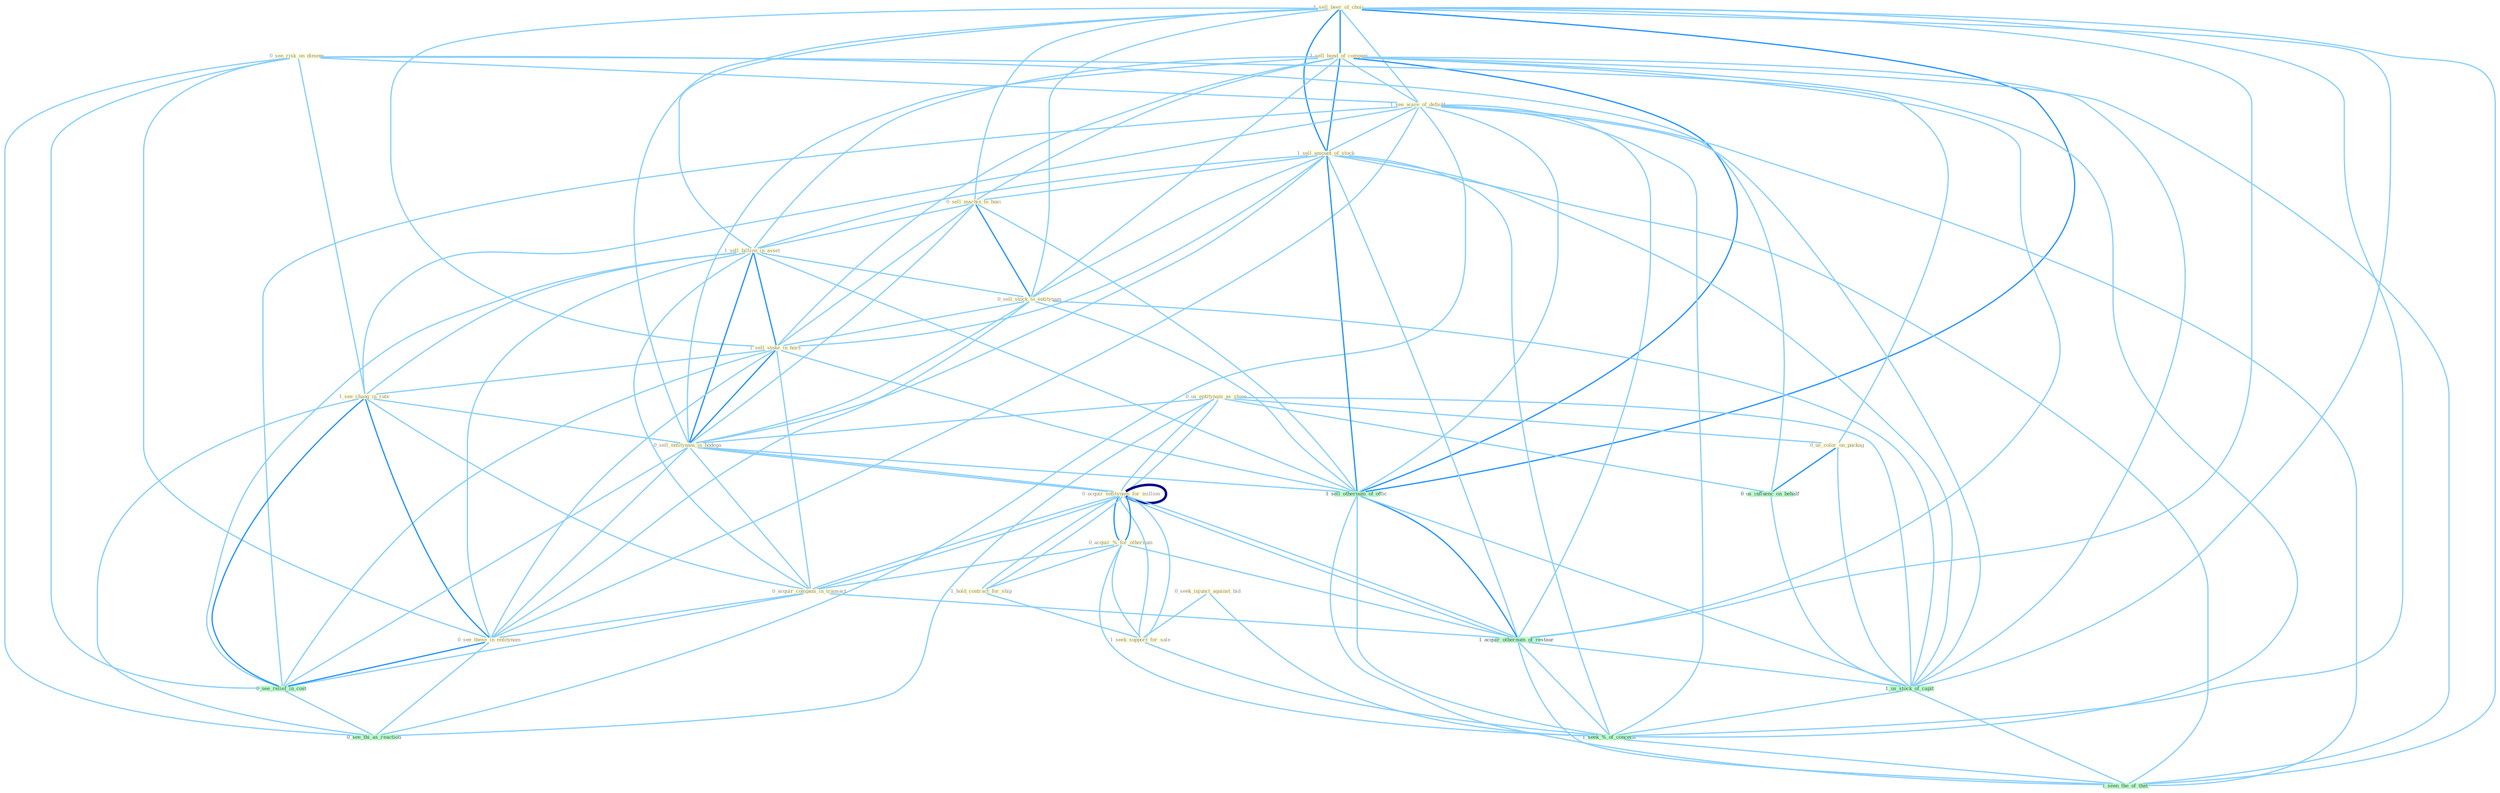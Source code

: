 Graph G{ 
    node
    [shape=polygon,style=filled,width=.5,height=.06,color="#BDFCC9",fixedsize=true,fontsize=4,
    fontcolor="#2f4f4f"];
    {node
    [color="#ffffe0", fontcolor="#8b7d6b"] "1_sell_beer_of_choic " "1_sell_bond_of_compani " "0_see_risk_on_dimens " "0_us_entitynam_as_stone " "1_see_wave_of_default " "0_acquir_entitynam_for_million " "0_acquir_%_for_othernum " "1_hold_contract_for_ship " "1_sell_amount_of_stock " "0_sell_machin_to_busi " "1_sell_billion_in_asset " "0_us_color_on_packag " "0_sell_stock_to_entitynam " "1_sell_stake_in_hors " "1_see_chang_in_rate " "0_seek_injunct_against_bid " "0_sell_entitynam_in_bodega " "0_acquir_compani_in_transact " "1_seek_support_for_sale " "0_see_these_in_entitynam "}
{node [color="#fff0f5", fontcolor="#b22222"]}
edge [color="#B0E2FF"];

	"1_sell_beer_of_choic " -- "1_sell_bond_of_compani " [w="2", color="#1e90ff" , len=0.8];
	"1_sell_beer_of_choic " -- "1_see_wave_of_default " [w="1", color="#87cefa" ];
	"1_sell_beer_of_choic " -- "1_sell_amount_of_stock " [w="2", color="#1e90ff" , len=0.8];
	"1_sell_beer_of_choic " -- "0_sell_machin_to_busi " [w="1", color="#87cefa" ];
	"1_sell_beer_of_choic " -- "1_sell_billion_in_asset " [w="1", color="#87cefa" ];
	"1_sell_beer_of_choic " -- "0_sell_stock_to_entitynam " [w="1", color="#87cefa" ];
	"1_sell_beer_of_choic " -- "1_sell_stake_in_hors " [w="1", color="#87cefa" ];
	"1_sell_beer_of_choic " -- "0_sell_entitynam_in_bodega " [w="1", color="#87cefa" ];
	"1_sell_beer_of_choic " -- "1_sell_othernum_of_offic " [w="2", color="#1e90ff" , len=0.8];
	"1_sell_beer_of_choic " -- "1_acquir_othernum_of_restaur " [w="1", color="#87cefa" ];
	"1_sell_beer_of_choic " -- "1_us_stock_of_capit " [w="1", color="#87cefa" ];
	"1_sell_beer_of_choic " -- "1_seek_%_of_concern " [w="1", color="#87cefa" ];
	"1_sell_beer_of_choic " -- "1_seen_the_of_that " [w="1", color="#87cefa" ];
	"1_sell_bond_of_compani " -- "1_see_wave_of_default " [w="1", color="#87cefa" ];
	"1_sell_bond_of_compani " -- "1_sell_amount_of_stock " [w="2", color="#1e90ff" , len=0.8];
	"1_sell_bond_of_compani " -- "0_sell_machin_to_busi " [w="1", color="#87cefa" ];
	"1_sell_bond_of_compani " -- "1_sell_billion_in_asset " [w="1", color="#87cefa" ];
	"1_sell_bond_of_compani " -- "0_sell_stock_to_entitynam " [w="1", color="#87cefa" ];
	"1_sell_bond_of_compani " -- "1_sell_stake_in_hors " [w="1", color="#87cefa" ];
	"1_sell_bond_of_compani " -- "0_sell_entitynam_in_bodega " [w="1", color="#87cefa" ];
	"1_sell_bond_of_compani " -- "1_sell_othernum_of_offic " [w="2", color="#1e90ff" , len=0.8];
	"1_sell_bond_of_compani " -- "1_acquir_othernum_of_restaur " [w="1", color="#87cefa" ];
	"1_sell_bond_of_compani " -- "1_us_stock_of_capit " [w="1", color="#87cefa" ];
	"1_sell_bond_of_compani " -- "1_seek_%_of_concern " [w="1", color="#87cefa" ];
	"1_sell_bond_of_compani " -- "1_seen_the_of_that " [w="1", color="#87cefa" ];
	"0_see_risk_on_dimens " -- "1_see_wave_of_default " [w="1", color="#87cefa" ];
	"0_see_risk_on_dimens " -- "0_us_color_on_packag " [w="1", color="#87cefa" ];
	"0_see_risk_on_dimens " -- "1_see_chang_in_rate " [w="1", color="#87cefa" ];
	"0_see_risk_on_dimens " -- "0_see_these_in_entitynam " [w="1", color="#87cefa" ];
	"0_see_risk_on_dimens " -- "0_us_influenc_on_behalf " [w="1", color="#87cefa" ];
	"0_see_risk_on_dimens " -- "0_see_relief_in_cost " [w="1", color="#87cefa" ];
	"0_see_risk_on_dimens " -- "0_see_thi_as_reaction " [w="1", color="#87cefa" ];
	"0_us_entitynam_as_stone " -- "0_acquir_entitynam_for_million " [w="1", color="#87cefa" ];
	"0_us_entitynam_as_stone " -- "0_us_color_on_packag " [w="1", color="#87cefa" ];
	"0_us_entitynam_as_stone " -- "0_sell_entitynam_in_bodega " [w="1", color="#87cefa" ];
	"0_us_entitynam_as_stone " -- "0_acquir_entitynam_for_million " [w="1", color="#87cefa" ];
	"0_us_entitynam_as_stone " -- "0_us_influenc_on_behalf " [w="1", color="#87cefa" ];
	"0_us_entitynam_as_stone " -- "0_see_thi_as_reaction " [w="1", color="#87cefa" ];
	"0_us_entitynam_as_stone " -- "1_us_stock_of_capit " [w="1", color="#87cefa" ];
	"1_see_wave_of_default " -- "1_sell_amount_of_stock " [w="1", color="#87cefa" ];
	"1_see_wave_of_default " -- "1_see_chang_in_rate " [w="1", color="#87cefa" ];
	"1_see_wave_of_default " -- "0_see_these_in_entitynam " [w="1", color="#87cefa" ];
	"1_see_wave_of_default " -- "1_sell_othernum_of_offic " [w="1", color="#87cefa" ];
	"1_see_wave_of_default " -- "0_see_relief_in_cost " [w="1", color="#87cefa" ];
	"1_see_wave_of_default " -- "0_see_thi_as_reaction " [w="1", color="#87cefa" ];
	"1_see_wave_of_default " -- "1_acquir_othernum_of_restaur " [w="1", color="#87cefa" ];
	"1_see_wave_of_default " -- "1_us_stock_of_capit " [w="1", color="#87cefa" ];
	"1_see_wave_of_default " -- "1_seek_%_of_concern " [w="1", color="#87cefa" ];
	"1_see_wave_of_default " -- "1_seen_the_of_that " [w="1", color="#87cefa" ];
	"0_acquir_entitynam_for_million " -- "0_acquir_%_for_othernum " [w="2", color="#1e90ff" , len=0.8];
	"0_acquir_entitynam_for_million " -- "1_hold_contract_for_ship " [w="1", color="#87cefa" ];
	"0_acquir_entitynam_for_million " -- "0_sell_entitynam_in_bodega " [w="1", color="#87cefa" ];
	"0_acquir_entitynam_for_million " -- "0_acquir_compani_in_transact " [w="1", color="#87cefa" ];
	"0_acquir_entitynam_for_million " -- "1_seek_support_for_sale " [w="1", color="#87cefa" ];
	"0_acquir_entitynam_for_million " -- "0_acquir_entitynam_for_million " [w="4", style=bold, color="#000080", len=0.4];
	"0_acquir_entitynam_for_million " -- "1_acquir_othernum_of_restaur " [w="1", color="#87cefa" ];
	"0_acquir_%_for_othernum " -- "1_hold_contract_for_ship " [w="1", color="#87cefa" ];
	"0_acquir_%_for_othernum " -- "0_acquir_compani_in_transact " [w="1", color="#87cefa" ];
	"0_acquir_%_for_othernum " -- "1_seek_support_for_sale " [w="1", color="#87cefa" ];
	"0_acquir_%_for_othernum " -- "0_acquir_entitynam_for_million " [w="2", color="#1e90ff" , len=0.8];
	"0_acquir_%_for_othernum " -- "1_acquir_othernum_of_restaur " [w="1", color="#87cefa" ];
	"0_acquir_%_for_othernum " -- "1_seek_%_of_concern " [w="1", color="#87cefa" ];
	"1_hold_contract_for_ship " -- "1_seek_support_for_sale " [w="1", color="#87cefa" ];
	"1_hold_contract_for_ship " -- "0_acquir_entitynam_for_million " [w="1", color="#87cefa" ];
	"1_sell_amount_of_stock " -- "0_sell_machin_to_busi " [w="1", color="#87cefa" ];
	"1_sell_amount_of_stock " -- "1_sell_billion_in_asset " [w="1", color="#87cefa" ];
	"1_sell_amount_of_stock " -- "0_sell_stock_to_entitynam " [w="1", color="#87cefa" ];
	"1_sell_amount_of_stock " -- "1_sell_stake_in_hors " [w="1", color="#87cefa" ];
	"1_sell_amount_of_stock " -- "0_sell_entitynam_in_bodega " [w="1", color="#87cefa" ];
	"1_sell_amount_of_stock " -- "1_sell_othernum_of_offic " [w="2", color="#1e90ff" , len=0.8];
	"1_sell_amount_of_stock " -- "1_acquir_othernum_of_restaur " [w="1", color="#87cefa" ];
	"1_sell_amount_of_stock " -- "1_us_stock_of_capit " [w="1", color="#87cefa" ];
	"1_sell_amount_of_stock " -- "1_seek_%_of_concern " [w="1", color="#87cefa" ];
	"1_sell_amount_of_stock " -- "1_seen_the_of_that " [w="1", color="#87cefa" ];
	"0_sell_machin_to_busi " -- "1_sell_billion_in_asset " [w="1", color="#87cefa" ];
	"0_sell_machin_to_busi " -- "0_sell_stock_to_entitynam " [w="2", color="#1e90ff" , len=0.8];
	"0_sell_machin_to_busi " -- "1_sell_stake_in_hors " [w="1", color="#87cefa" ];
	"0_sell_machin_to_busi " -- "0_sell_entitynam_in_bodega " [w="1", color="#87cefa" ];
	"0_sell_machin_to_busi " -- "1_sell_othernum_of_offic " [w="1", color="#87cefa" ];
	"1_sell_billion_in_asset " -- "0_sell_stock_to_entitynam " [w="1", color="#87cefa" ];
	"1_sell_billion_in_asset " -- "1_sell_stake_in_hors " [w="2", color="#1e90ff" , len=0.8];
	"1_sell_billion_in_asset " -- "1_see_chang_in_rate " [w="1", color="#87cefa" ];
	"1_sell_billion_in_asset " -- "0_sell_entitynam_in_bodega " [w="2", color="#1e90ff" , len=0.8];
	"1_sell_billion_in_asset " -- "0_acquir_compani_in_transact " [w="1", color="#87cefa" ];
	"1_sell_billion_in_asset " -- "0_see_these_in_entitynam " [w="1", color="#87cefa" ];
	"1_sell_billion_in_asset " -- "1_sell_othernum_of_offic " [w="1", color="#87cefa" ];
	"1_sell_billion_in_asset " -- "0_see_relief_in_cost " [w="1", color="#87cefa" ];
	"0_us_color_on_packag " -- "0_us_influenc_on_behalf " [w="2", color="#1e90ff" , len=0.8];
	"0_us_color_on_packag " -- "1_us_stock_of_capit " [w="1", color="#87cefa" ];
	"0_sell_stock_to_entitynam " -- "1_sell_stake_in_hors " [w="1", color="#87cefa" ];
	"0_sell_stock_to_entitynam " -- "0_sell_entitynam_in_bodega " [w="1", color="#87cefa" ];
	"0_sell_stock_to_entitynam " -- "0_see_these_in_entitynam " [w="1", color="#87cefa" ];
	"0_sell_stock_to_entitynam " -- "1_sell_othernum_of_offic " [w="1", color="#87cefa" ];
	"0_sell_stock_to_entitynam " -- "1_us_stock_of_capit " [w="1", color="#87cefa" ];
	"1_sell_stake_in_hors " -- "1_see_chang_in_rate " [w="1", color="#87cefa" ];
	"1_sell_stake_in_hors " -- "0_sell_entitynam_in_bodega " [w="2", color="#1e90ff" , len=0.8];
	"1_sell_stake_in_hors " -- "0_acquir_compani_in_transact " [w="1", color="#87cefa" ];
	"1_sell_stake_in_hors " -- "0_see_these_in_entitynam " [w="1", color="#87cefa" ];
	"1_sell_stake_in_hors " -- "1_sell_othernum_of_offic " [w="1", color="#87cefa" ];
	"1_sell_stake_in_hors " -- "0_see_relief_in_cost " [w="1", color="#87cefa" ];
	"1_see_chang_in_rate " -- "0_sell_entitynam_in_bodega " [w="1", color="#87cefa" ];
	"1_see_chang_in_rate " -- "0_acquir_compani_in_transact " [w="1", color="#87cefa" ];
	"1_see_chang_in_rate " -- "0_see_these_in_entitynam " [w="2", color="#1e90ff" , len=0.8];
	"1_see_chang_in_rate " -- "0_see_relief_in_cost " [w="2", color="#1e90ff" , len=0.8];
	"1_see_chang_in_rate " -- "0_see_thi_as_reaction " [w="1", color="#87cefa" ];
	"0_seek_injunct_against_bid " -- "1_seek_support_for_sale " [w="1", color="#87cefa" ];
	"0_seek_injunct_against_bid " -- "1_seek_%_of_concern " [w="1", color="#87cefa" ];
	"0_sell_entitynam_in_bodega " -- "0_acquir_compani_in_transact " [w="1", color="#87cefa" ];
	"0_sell_entitynam_in_bodega " -- "0_see_these_in_entitynam " [w="1", color="#87cefa" ];
	"0_sell_entitynam_in_bodega " -- "0_acquir_entitynam_for_million " [w="1", color="#87cefa" ];
	"0_sell_entitynam_in_bodega " -- "1_sell_othernum_of_offic " [w="1", color="#87cefa" ];
	"0_sell_entitynam_in_bodega " -- "0_see_relief_in_cost " [w="1", color="#87cefa" ];
	"0_acquir_compani_in_transact " -- "0_see_these_in_entitynam " [w="1", color="#87cefa" ];
	"0_acquir_compani_in_transact " -- "0_acquir_entitynam_for_million " [w="1", color="#87cefa" ];
	"0_acquir_compani_in_transact " -- "0_see_relief_in_cost " [w="1", color="#87cefa" ];
	"0_acquir_compani_in_transact " -- "1_acquir_othernum_of_restaur " [w="1", color="#87cefa" ];
	"1_seek_support_for_sale " -- "0_acquir_entitynam_for_million " [w="1", color="#87cefa" ];
	"1_seek_support_for_sale " -- "1_seek_%_of_concern " [w="1", color="#87cefa" ];
	"0_see_these_in_entitynam " -- "0_see_relief_in_cost " [w="2", color="#1e90ff" , len=0.8];
	"0_see_these_in_entitynam " -- "0_see_thi_as_reaction " [w="1", color="#87cefa" ];
	"0_acquir_entitynam_for_million " -- "1_acquir_othernum_of_restaur " [w="1", color="#87cefa" ];
	"1_sell_othernum_of_offic " -- "1_acquir_othernum_of_restaur " [w="2", color="#1e90ff" , len=0.8];
	"1_sell_othernum_of_offic " -- "1_us_stock_of_capit " [w="1", color="#87cefa" ];
	"1_sell_othernum_of_offic " -- "1_seek_%_of_concern " [w="1", color="#87cefa" ];
	"1_sell_othernum_of_offic " -- "1_seen_the_of_that " [w="1", color="#87cefa" ];
	"0_us_influenc_on_behalf " -- "1_us_stock_of_capit " [w="1", color="#87cefa" ];
	"0_see_relief_in_cost " -- "0_see_thi_as_reaction " [w="1", color="#87cefa" ];
	"1_acquir_othernum_of_restaur " -- "1_us_stock_of_capit " [w="1", color="#87cefa" ];
	"1_acquir_othernum_of_restaur " -- "1_seek_%_of_concern " [w="1", color="#87cefa" ];
	"1_acquir_othernum_of_restaur " -- "1_seen_the_of_that " [w="1", color="#87cefa" ];
	"1_us_stock_of_capit " -- "1_seek_%_of_concern " [w="1", color="#87cefa" ];
	"1_us_stock_of_capit " -- "1_seen_the_of_that " [w="1", color="#87cefa" ];
	"1_seek_%_of_concern " -- "1_seen_the_of_that " [w="1", color="#87cefa" ];
}